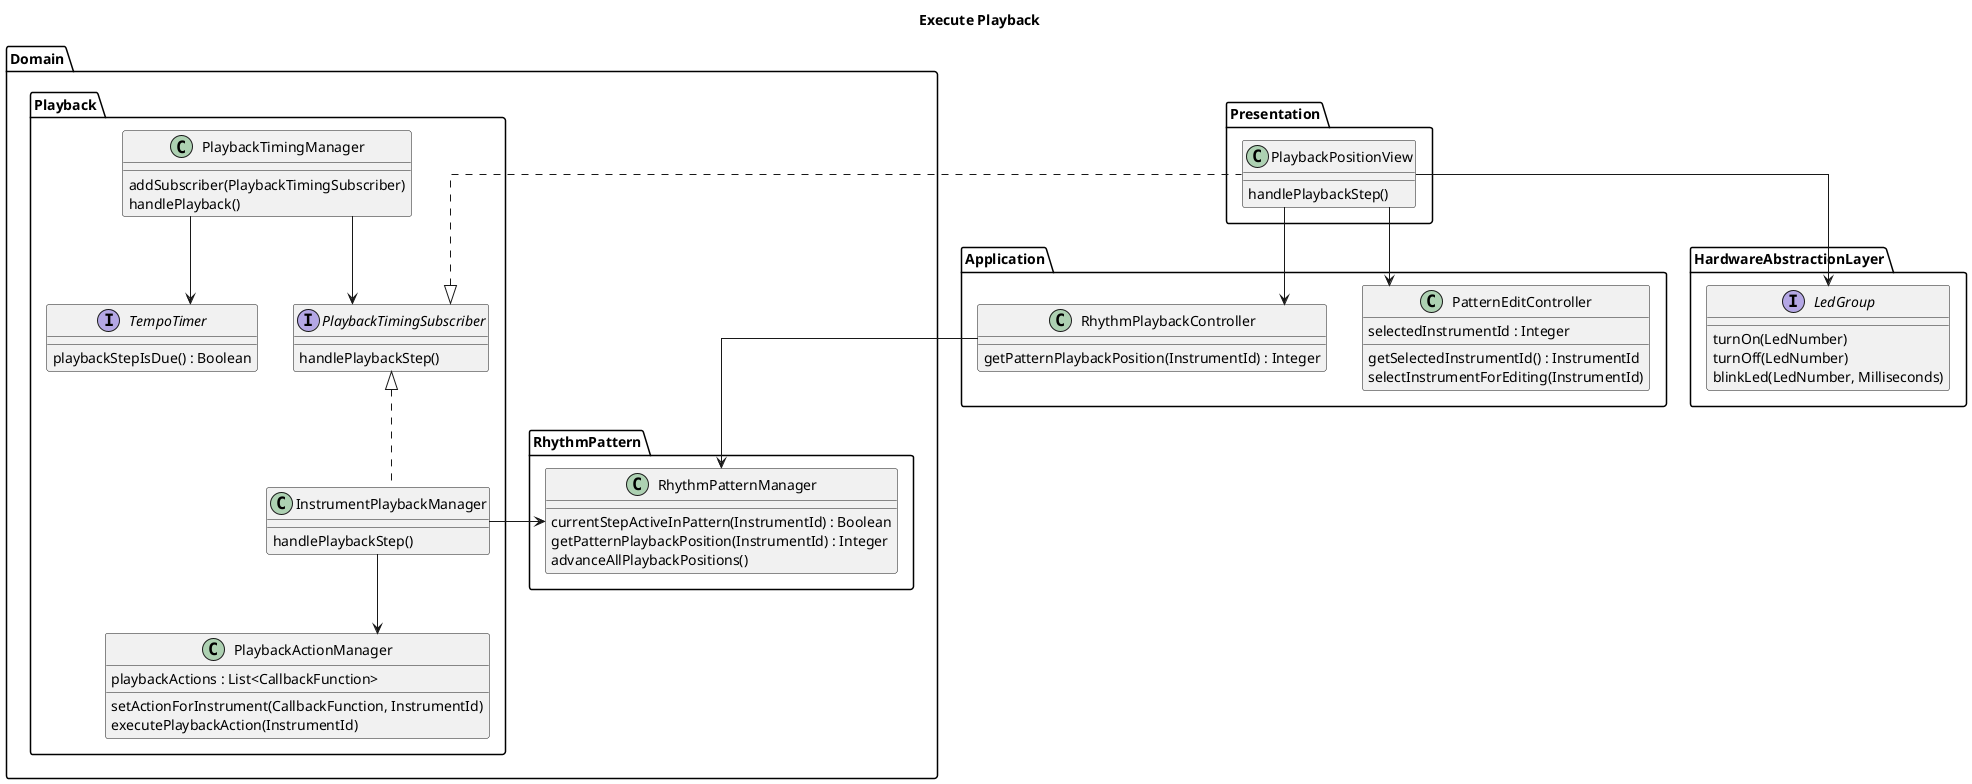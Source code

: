 @startuml

skinparam linetype ortho

title Execute Playback


''' Class definitions '''

Package "Presentation"
{
	class PlaybackPositionView
	{
		handlePlaybackStep()
	}
}

Package "Application"
{
	class PatternEditController
	{
		selectedInstrumentId : Integer

		getSelectedInstrumentId() : InstrumentId
		selectInstrumentForEditing(InstrumentId)
	}

	class RhythmPlaybackController
	{
		getPatternPlaybackPosition(InstrumentId) : Integer
	}
}

Package "Domain"
{
	Package "Playback"
	{
		class PlaybackTimingManager
		{
			addSubscriber(PlaybackTimingSubscriber)
			handlePlayback()
		}

		interface PlaybackTimingSubscriber
		{
			handlePlaybackStep()
		}

		class InstrumentPlaybackManager
		{
			handlePlaybackStep()
		}

		interface TempoTimer
		{
			playbackStepIsDue() : Boolean
		}

		class PlaybackActionManager
		{
			playbackActions : List<CallbackFunction>
			setActionForInstrument(CallbackFunction, InstrumentId)
			executePlaybackAction(InstrumentId)
		}
	}

	Package "RhythmPattern"
	{
		class RhythmPatternManager
		{
			currentStepActiveInPattern(InstrumentId) : Boolean
			getPatternPlaybackPosition(InstrumentId) : Integer
			advanceAllPlaybackPositions()
		}
	}
}

Package "HardwareAbstractionLayer"
{
	interface LedGroup
	{
		turnOn(LedNumber)
		turnOff(LedNumber)
		blinkLed(LedNumber, Milliseconds)
	}
}

''' Class relations '''

PlaybackTimingManager --> TempoTimer
PlaybackTimingManager --> PlaybackTimingSubscriber

PlaybackTimingSubscriber <|.. InstrumentPlaybackManager
PlaybackTimingSubscriber <|.. PlaybackPositionView

InstrumentPlaybackManager -left-> RhythmPatternManager
InstrumentPlaybackManager --> PlaybackActionManager

PlaybackPositionView --> PatternEditController
PlaybackPositionView --> RhythmPlaybackController
PlaybackPositionView --> LedGroup

RhythmPlaybackController --> RhythmPatternManager

@enduml
